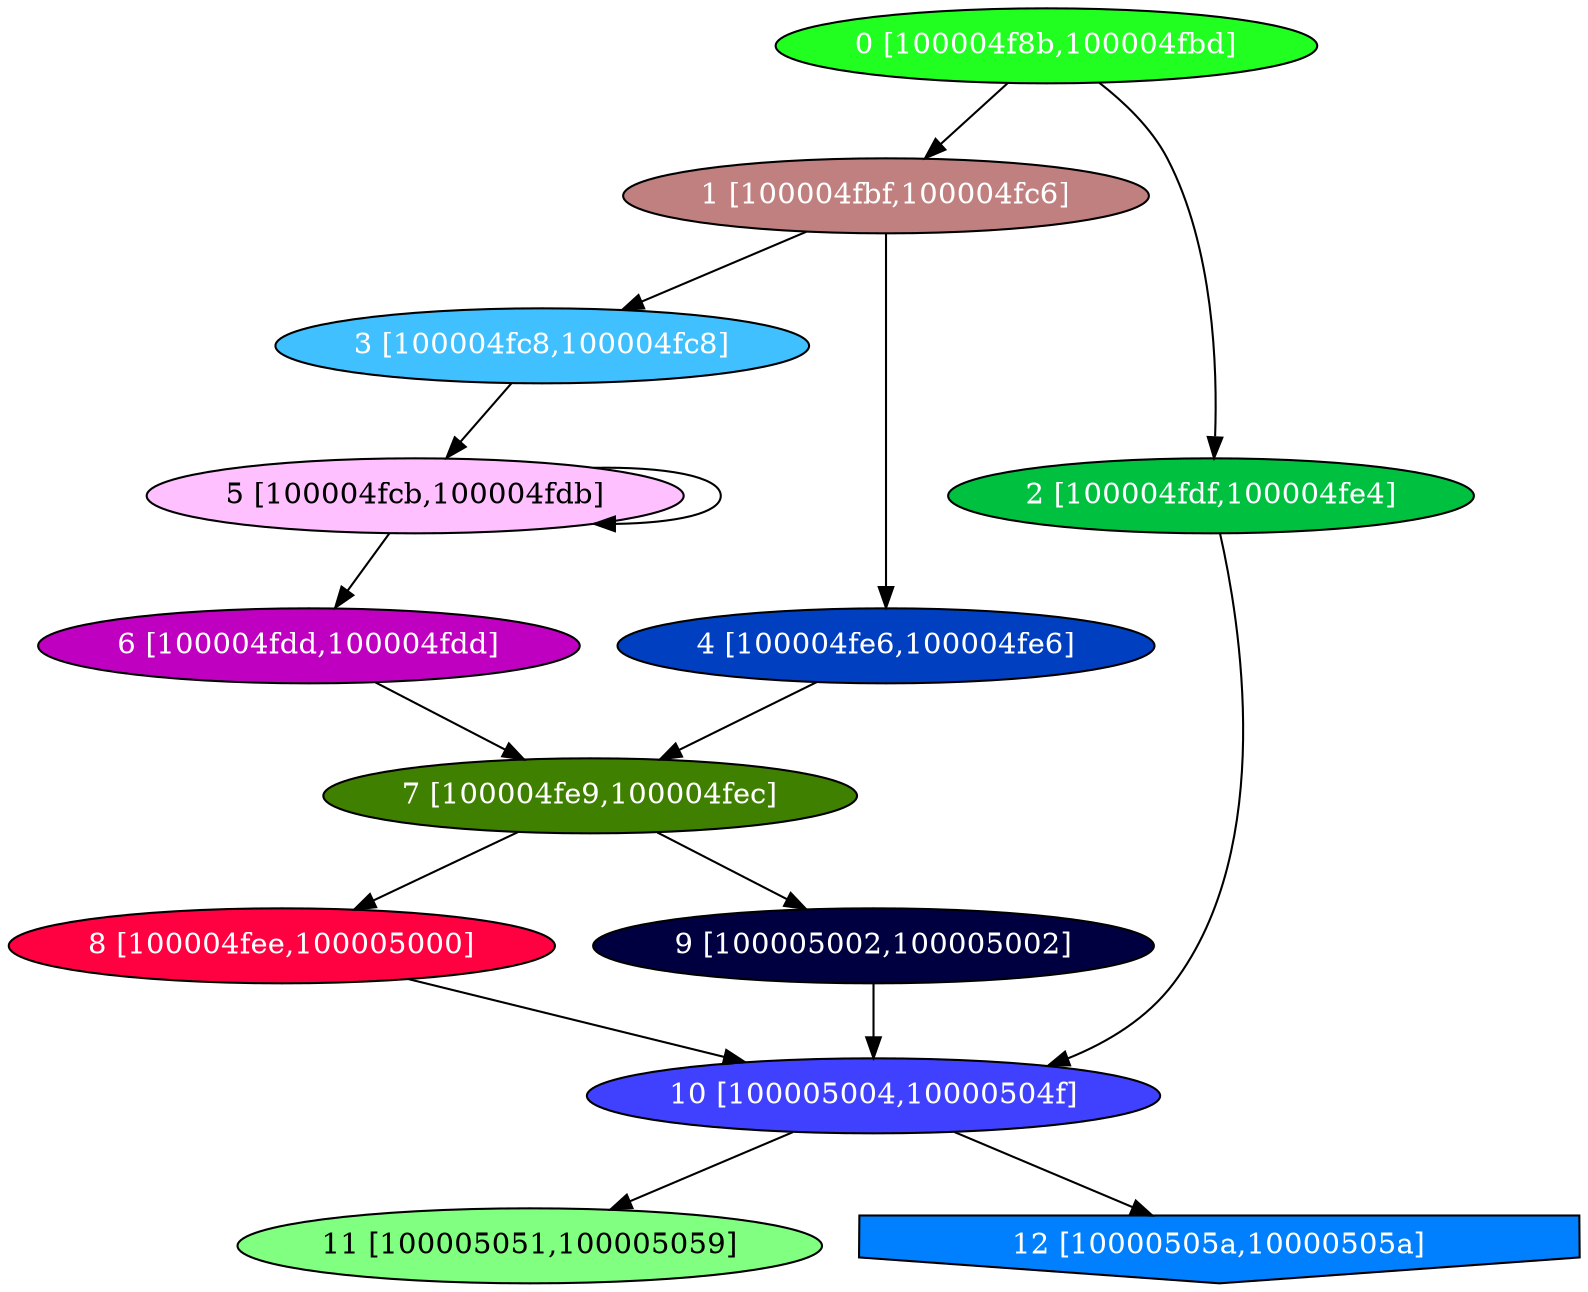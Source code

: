 diGraph gzip{
	gzip_0  [style=filled fillcolor="#20FF20" fontcolor="#ffffff" shape=oval label="0 [100004f8b,100004fbd]"]
	gzip_1  [style=filled fillcolor="#C08080" fontcolor="#ffffff" shape=oval label="1 [100004fbf,100004fc6]"]
	gzip_2  [style=filled fillcolor="#00C040" fontcolor="#ffffff" shape=oval label="2 [100004fdf,100004fe4]"]
	gzip_3  [style=filled fillcolor="#40C0FF" fontcolor="#ffffff" shape=oval label="3 [100004fc8,100004fc8]"]
	gzip_4  [style=filled fillcolor="#0040C0" fontcolor="#ffffff" shape=oval label="4 [100004fe6,100004fe6]"]
	gzip_5  [style=filled fillcolor="#FFC0FF" fontcolor="#000000" shape=oval label="5 [100004fcb,100004fdb]"]
	gzip_6  [style=filled fillcolor="#C000C0" fontcolor="#ffffff" shape=oval label="6 [100004fdd,100004fdd]"]
	gzip_7  [style=filled fillcolor="#408000" fontcolor="#ffffff" shape=oval label="7 [100004fe9,100004fec]"]
	gzip_8  [style=filled fillcolor="#FF0040" fontcolor="#ffffff" shape=oval label="8 [100004fee,100005000]"]
	gzip_9  [style=filled fillcolor="#000040" fontcolor="#ffffff" shape=oval label="9 [100005002,100005002]"]
	gzip_a  [style=filled fillcolor="#4040FF" fontcolor="#ffffff" shape=oval label="10 [100005004,10000504f]"]
	gzip_b  [style=filled fillcolor="#80FF80" fontcolor="#000000" shape=oval label="11 [100005051,100005059]"]
	gzip_c  [style=filled fillcolor="#0080FF" fontcolor="#ffffff" shape=invhouse label="12 [10000505a,10000505a]"]

	gzip_0 -> gzip_1
	gzip_0 -> gzip_2
	gzip_1 -> gzip_3
	gzip_1 -> gzip_4
	gzip_2 -> gzip_a
	gzip_3 -> gzip_5
	gzip_4 -> gzip_7
	gzip_5 -> gzip_5
	gzip_5 -> gzip_6
	gzip_6 -> gzip_7
	gzip_7 -> gzip_8
	gzip_7 -> gzip_9
	gzip_8 -> gzip_a
	gzip_9 -> gzip_a
	gzip_a -> gzip_b
	gzip_a -> gzip_c
}